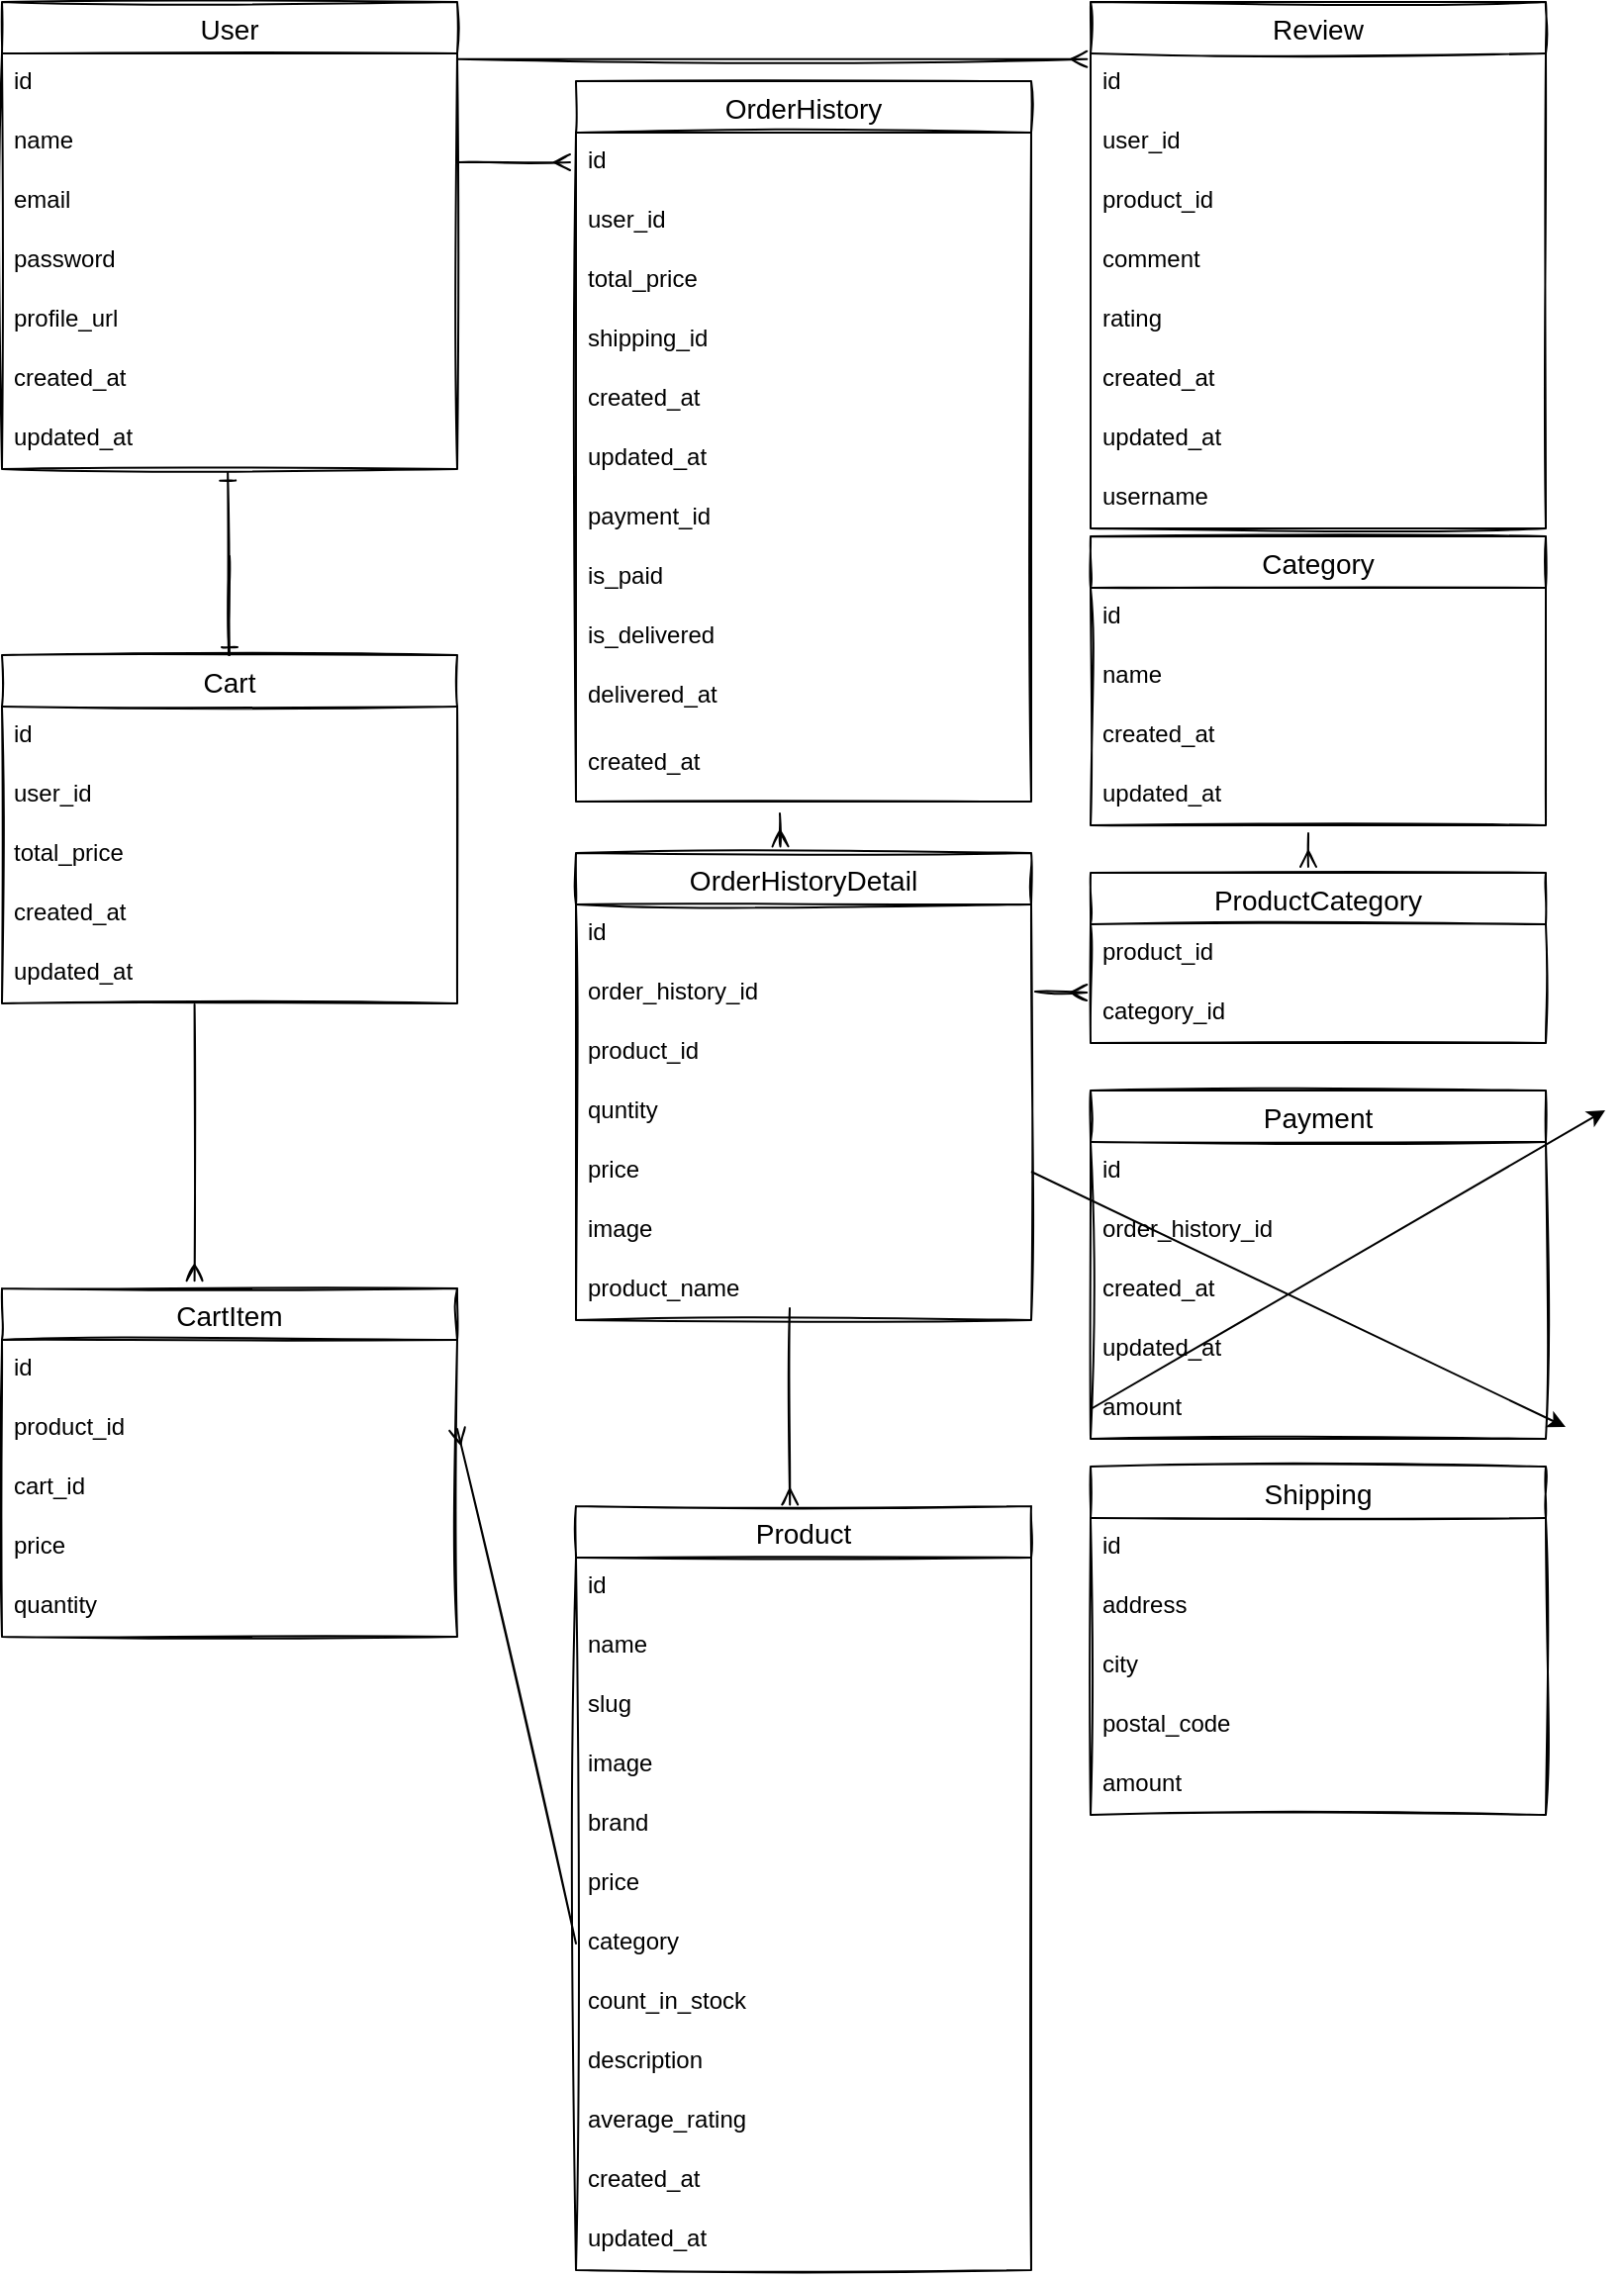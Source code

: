 <mxfile>
    <diagram id="NqZXANmBsHK1ID4ltCdU" name="ページ1">
        <mxGraphModel dx="860" dy="485" grid="1" gridSize="10" guides="1" tooltips="1" connect="1" arrows="1" fold="1" page="1" pageScale="1" pageWidth="827" pageHeight="1169" math="0" shadow="0">
            <root>
                <mxCell id="0"/>
                <mxCell id="1" parent="0"/>
                <mxCell id="11" value="User" style="swimlane;fontStyle=0;childLayout=stackLayout;horizontal=1;startSize=26;horizontalStack=0;resizeParent=1;resizeParentMax=0;resizeLast=0;collapsible=1;marginBottom=0;align=center;fontSize=14;sketch=1;" parent="1" vertex="1">
                    <mxGeometry width="230" height="236" as="geometry"/>
                </mxCell>
                <mxCell id="12" value="id" style="text;strokeColor=none;fillColor=none;spacingLeft=4;spacingRight=4;overflow=hidden;rotatable=0;points=[[0,0.5],[1,0.5]];portConstraint=eastwest;fontSize=12;sketch=1;" parent="11" vertex="1">
                    <mxGeometry y="26" width="230" height="30" as="geometry"/>
                </mxCell>
                <mxCell id="14" value="name" style="text;strokeColor=none;fillColor=none;spacingLeft=4;spacingRight=4;overflow=hidden;rotatable=0;points=[[0,0.5],[1,0.5]];portConstraint=eastwest;fontSize=12;sketch=1;" parent="11" vertex="1">
                    <mxGeometry y="56" width="230" height="30" as="geometry"/>
                </mxCell>
                <mxCell id="19" value="email" style="text;strokeColor=none;fillColor=none;spacingLeft=4;spacingRight=4;overflow=hidden;rotatable=0;points=[[0,0.5],[1,0.5]];portConstraint=eastwest;fontSize=12;sketch=1;" parent="11" vertex="1">
                    <mxGeometry y="86" width="230" height="30" as="geometry"/>
                </mxCell>
                <mxCell id="20" value="password" style="text;strokeColor=none;fillColor=none;spacingLeft=4;spacingRight=4;overflow=hidden;rotatable=0;points=[[0,0.5],[1,0.5]];portConstraint=eastwest;fontSize=12;sketch=1;" parent="11" vertex="1">
                    <mxGeometry y="116" width="230" height="30" as="geometry"/>
                </mxCell>
                <mxCell id="21" value="profile_url" style="text;strokeColor=none;fillColor=none;spacingLeft=4;spacingRight=4;overflow=hidden;rotatable=0;points=[[0,0.5],[1,0.5]];portConstraint=eastwest;fontSize=12;sketch=1;" parent="11" vertex="1">
                    <mxGeometry y="146" width="230" height="30" as="geometry"/>
                </mxCell>
                <mxCell id="22" value="created_at" style="text;strokeColor=none;fillColor=none;spacingLeft=4;spacingRight=4;overflow=hidden;rotatable=0;points=[[0,0.5],[1,0.5]];portConstraint=eastwest;fontSize=12;sketch=1;" parent="11" vertex="1">
                    <mxGeometry y="176" width="230" height="30" as="geometry"/>
                </mxCell>
                <mxCell id="23" value="updated_at" style="text;strokeColor=none;fillColor=none;spacingLeft=4;spacingRight=4;overflow=hidden;rotatable=0;points=[[0,0.5],[1,0.5]];portConstraint=eastwest;fontSize=12;sketch=1;" parent="11" vertex="1">
                    <mxGeometry y="206" width="230" height="30" as="geometry"/>
                </mxCell>
                <mxCell id="25" value="Product" style="swimlane;fontStyle=0;childLayout=stackLayout;horizontal=1;startSize=26;horizontalStack=0;resizeParent=1;resizeParentMax=0;resizeLast=0;collapsible=1;marginBottom=0;align=center;fontSize=14;sketch=1;" parent="1" vertex="1">
                    <mxGeometry x="290" y="760" width="230" height="386" as="geometry"/>
                </mxCell>
                <mxCell id="26" value="id" style="text;strokeColor=none;fillColor=none;spacingLeft=4;spacingRight=4;overflow=hidden;rotatable=0;points=[[0,0.5],[1,0.5]];portConstraint=eastwest;fontSize=12;sketch=1;" parent="25" vertex="1">
                    <mxGeometry y="26" width="230" height="30" as="geometry"/>
                </mxCell>
                <mxCell id="27" value="name" style="text;strokeColor=none;fillColor=none;spacingLeft=4;spacingRight=4;overflow=hidden;rotatable=0;points=[[0,0.5],[1,0.5]];portConstraint=eastwest;fontSize=12;sketch=1;" parent="25" vertex="1">
                    <mxGeometry y="56" width="230" height="30" as="geometry"/>
                </mxCell>
                <mxCell id="28" value="slug" style="text;strokeColor=none;fillColor=none;spacingLeft=4;spacingRight=4;overflow=hidden;rotatable=0;points=[[0,0.5],[1,0.5]];portConstraint=eastwest;fontSize=12;sketch=1;" parent="25" vertex="1">
                    <mxGeometry y="86" width="230" height="30" as="geometry"/>
                </mxCell>
                <mxCell id="29" value="image" style="text;strokeColor=none;fillColor=none;spacingLeft=4;spacingRight=4;overflow=hidden;rotatable=0;points=[[0,0.5],[1,0.5]];portConstraint=eastwest;fontSize=12;sketch=1;" parent="25" vertex="1">
                    <mxGeometry y="116" width="230" height="30" as="geometry"/>
                </mxCell>
                <mxCell id="30" value="brand" style="text;strokeColor=none;fillColor=none;spacingLeft=4;spacingRight=4;overflow=hidden;rotatable=0;points=[[0,0.5],[1,0.5]];portConstraint=eastwest;fontSize=12;sketch=1;" parent="25" vertex="1">
                    <mxGeometry y="146" width="230" height="30" as="geometry"/>
                </mxCell>
                <mxCell id="31" value="price" style="text;strokeColor=none;fillColor=none;spacingLeft=4;spacingRight=4;overflow=hidden;rotatable=0;points=[[0,0.5],[1,0.5]];portConstraint=eastwest;fontSize=12;sketch=1;" parent="25" vertex="1">
                    <mxGeometry y="176" width="230" height="30" as="geometry"/>
                </mxCell>
                <mxCell id="32" value="category" style="text;strokeColor=none;fillColor=none;spacingLeft=4;spacingRight=4;overflow=hidden;rotatable=0;points=[[0,0.5],[1,0.5]];portConstraint=eastwest;fontSize=12;sketch=1;" parent="25" vertex="1">
                    <mxGeometry y="206" width="230" height="30" as="geometry"/>
                </mxCell>
                <mxCell id="35" value="count_in_stock" style="text;strokeColor=none;fillColor=none;spacingLeft=4;spacingRight=4;overflow=hidden;rotatable=0;points=[[0,0.5],[1,0.5]];portConstraint=eastwest;fontSize=12;sketch=1;" parent="25" vertex="1">
                    <mxGeometry y="236" width="230" height="30" as="geometry"/>
                </mxCell>
                <mxCell id="36" value="description" style="text;strokeColor=none;fillColor=none;spacingLeft=4;spacingRight=4;overflow=hidden;rotatable=0;points=[[0,0.5],[1,0.5]];portConstraint=eastwest;fontSize=12;sketch=1;" parent="25" vertex="1">
                    <mxGeometry y="266" width="230" height="30" as="geometry"/>
                </mxCell>
                <mxCell id="37" value="average_rating" style="text;strokeColor=none;fillColor=none;spacingLeft=4;spacingRight=4;overflow=hidden;rotatable=0;points=[[0,0.5],[1,0.5]];portConstraint=eastwest;fontSize=12;sketch=1;" parent="25" vertex="1">
                    <mxGeometry y="296" width="230" height="30" as="geometry"/>
                </mxCell>
                <mxCell id="38" value="created_at" style="text;strokeColor=none;fillColor=none;spacingLeft=4;spacingRight=4;overflow=hidden;rotatable=0;points=[[0,0.5],[1,0.5]];portConstraint=eastwest;fontSize=12;sketch=1;" parent="25" vertex="1">
                    <mxGeometry y="326" width="230" height="30" as="geometry"/>
                </mxCell>
                <mxCell id="40" value="updated_at" style="text;strokeColor=none;fillColor=none;spacingLeft=4;spacingRight=4;overflow=hidden;rotatable=0;points=[[0,0.5],[1,0.5]];portConstraint=eastwest;fontSize=12;sketch=1;" parent="25" vertex="1">
                    <mxGeometry y="356" width="230" height="30" as="geometry"/>
                </mxCell>
                <mxCell id="61" style="edgeStyle=none;sketch=1;html=1;endArrow=ERone;endFill=0;entryX=0.496;entryY=1.061;entryDx=0;entryDy=0;entryPerimeter=0;" parent="1" source="49" target="23" edge="1">
                    <mxGeometry relative="1" as="geometry">
                        <mxPoint x="425" y="400" as="targetPoint"/>
                    </mxGeometry>
                </mxCell>
                <mxCell id="41" value="Category" style="swimlane;fontStyle=0;childLayout=stackLayout;horizontal=1;startSize=26;horizontalStack=0;resizeParent=1;resizeParentMax=0;resizeLast=0;collapsible=1;marginBottom=0;align=center;fontSize=14;sketch=1;" parent="1" vertex="1">
                    <mxGeometry x="550" y="270" width="230" height="146" as="geometry"/>
                </mxCell>
                <mxCell id="42" value="id" style="text;strokeColor=none;fillColor=none;spacingLeft=4;spacingRight=4;overflow=hidden;rotatable=0;points=[[0,0.5],[1,0.5]];portConstraint=eastwest;fontSize=12;sketch=1;" parent="41" vertex="1">
                    <mxGeometry y="26" width="230" height="30" as="geometry"/>
                </mxCell>
                <mxCell id="43" value="name" style="text;strokeColor=none;fillColor=none;spacingLeft=4;spacingRight=4;overflow=hidden;rotatable=0;points=[[0,0.5],[1,0.5]];portConstraint=eastwest;fontSize=12;sketch=1;" parent="41" vertex="1">
                    <mxGeometry y="56" width="230" height="30" as="geometry"/>
                </mxCell>
                <mxCell id="47" value="created_at" style="text;strokeColor=none;fillColor=none;spacingLeft=4;spacingRight=4;overflow=hidden;rotatable=0;points=[[0,0.5],[1,0.5]];portConstraint=eastwest;fontSize=12;sketch=1;" parent="41" vertex="1">
                    <mxGeometry y="86" width="230" height="30" as="geometry"/>
                </mxCell>
                <mxCell id="48" value="updated_at" style="text;strokeColor=none;fillColor=none;spacingLeft=4;spacingRight=4;overflow=hidden;rotatable=0;points=[[0,0.5],[1,0.5]];portConstraint=eastwest;fontSize=12;sketch=1;" parent="41" vertex="1">
                    <mxGeometry y="116" width="230" height="30" as="geometry"/>
                </mxCell>
                <mxCell id="49" value="Cart" style="swimlane;fontStyle=0;childLayout=stackLayout;horizontal=1;startSize=26;horizontalStack=0;resizeParent=1;resizeParentMax=0;resizeLast=0;collapsible=1;marginBottom=0;align=center;fontSize=14;sketch=1;" parent="1" vertex="1">
                    <mxGeometry y="330" width="230" height="176" as="geometry"/>
                </mxCell>
                <mxCell id="50" value="id" style="text;strokeColor=none;fillColor=none;spacingLeft=4;spacingRight=4;overflow=hidden;rotatable=0;points=[[0,0.5],[1,0.5]];portConstraint=eastwest;fontSize=12;sketch=1;" parent="49" vertex="1">
                    <mxGeometry y="26" width="230" height="30" as="geometry"/>
                </mxCell>
                <mxCell id="51" value="user_id" style="text;strokeColor=none;fillColor=none;spacingLeft=4;spacingRight=4;overflow=hidden;rotatable=0;points=[[0,0.5],[1,0.5]];portConstraint=eastwest;fontSize=12;sketch=1;" parent="49" vertex="1">
                    <mxGeometry y="56" width="230" height="30" as="geometry"/>
                </mxCell>
                <mxCell id="53" value="total_price" style="text;strokeColor=none;fillColor=none;spacingLeft=4;spacingRight=4;overflow=hidden;rotatable=0;points=[[0,0.5],[1,0.5]];portConstraint=eastwest;fontSize=12;sketch=1;" parent="49" vertex="1">
                    <mxGeometry y="86" width="230" height="30" as="geometry"/>
                </mxCell>
                <mxCell id="54" value="created_at" style="text;strokeColor=none;fillColor=none;spacingLeft=4;spacingRight=4;overflow=hidden;rotatable=0;points=[[0,0.5],[1,0.5]];portConstraint=eastwest;fontSize=12;sketch=1;" parent="49" vertex="1">
                    <mxGeometry y="116" width="230" height="30" as="geometry"/>
                </mxCell>
                <mxCell id="55" value="updated_at" style="text;strokeColor=none;fillColor=none;spacingLeft=4;spacingRight=4;overflow=hidden;rotatable=0;points=[[0,0.5],[1,0.5]];portConstraint=eastwest;fontSize=12;sketch=1;" parent="49" vertex="1">
                    <mxGeometry y="146" width="230" height="30" as="geometry"/>
                </mxCell>
                <mxCell id="70" style="edgeStyle=none;sketch=1;html=1;endArrow=ERone;endFill=0;" parent="1" target="49" edge="1">
                    <mxGeometry relative="1" as="geometry">
                        <mxPoint x="115" y="280" as="sourcePoint"/>
                        <mxPoint x="395" y="471" as="targetPoint"/>
                    </mxGeometry>
                </mxCell>
                <mxCell id="73" value="CartItem" style="swimlane;fontStyle=0;childLayout=stackLayout;horizontal=1;startSize=26;horizontalStack=0;resizeParent=1;resizeParentMax=0;resizeLast=0;collapsible=1;marginBottom=0;align=center;fontSize=14;sketch=1;" parent="1" vertex="1">
                    <mxGeometry y="650" width="230" height="176" as="geometry"/>
                </mxCell>
                <mxCell id="74" value="id" style="text;strokeColor=none;fillColor=none;spacingLeft=4;spacingRight=4;overflow=hidden;rotatable=0;points=[[0,0.5],[1,0.5]];portConstraint=eastwest;fontSize=12;sketch=1;" parent="73" vertex="1">
                    <mxGeometry y="26" width="230" height="30" as="geometry"/>
                </mxCell>
                <mxCell id="75" value="product_id" style="text;strokeColor=none;fillColor=none;spacingLeft=4;spacingRight=4;overflow=hidden;rotatable=0;points=[[0,0.5],[1,0.5]];portConstraint=eastwest;fontSize=12;sketch=1;" parent="73" vertex="1">
                    <mxGeometry y="56" width="230" height="30" as="geometry"/>
                </mxCell>
                <mxCell id="76" value="cart_id" style="text;strokeColor=none;fillColor=none;spacingLeft=4;spacingRight=4;overflow=hidden;rotatable=0;points=[[0,0.5],[1,0.5]];portConstraint=eastwest;fontSize=12;sketch=1;" parent="73" vertex="1">
                    <mxGeometry y="86" width="230" height="30" as="geometry"/>
                </mxCell>
                <mxCell id="114" value="price" style="text;strokeColor=none;fillColor=none;spacingLeft=4;spacingRight=4;overflow=hidden;rotatable=0;points=[[0,0.5],[1,0.5]];portConstraint=eastwest;fontSize=12;sketch=1;" vertex="1" parent="73">
                    <mxGeometry y="116" width="230" height="30" as="geometry"/>
                </mxCell>
                <mxCell id="117" value="quantity" style="text;strokeColor=none;fillColor=none;spacingLeft=4;spacingRight=4;overflow=hidden;rotatable=0;points=[[0,0.5],[1,0.5]];portConstraint=eastwest;fontSize=12;sketch=1;" vertex="1" parent="73">
                    <mxGeometry y="146" width="230" height="30" as="geometry"/>
                </mxCell>
                <mxCell id="59" style="edgeStyle=none;sketch=1;html=1;endArrow=ERmany;endFill=0;entryX=0.423;entryY=-0.022;entryDx=0;entryDy=0;entryPerimeter=0;exitX=0.423;exitY=1.017;exitDx=0;exitDy=0;exitPerimeter=0;" parent="1" source="55" target="73" edge="1">
                    <mxGeometry relative="1" as="geometry">
                        <mxPoint x="160" y="300" as="sourcePoint"/>
                        <mxPoint x="270" y="300" as="targetPoint"/>
                    </mxGeometry>
                </mxCell>
                <mxCell id="83" value="ProductCategory" style="swimlane;fontStyle=0;childLayout=stackLayout;horizontal=1;startSize=26;horizontalStack=0;resizeParent=1;resizeParentMax=0;resizeLast=0;collapsible=1;marginBottom=0;align=center;fontSize=14;sketch=1;" parent="1" vertex="1">
                    <mxGeometry x="550" y="440" width="230" height="86" as="geometry"/>
                </mxCell>
                <mxCell id="85" value="product_id" style="text;strokeColor=none;fillColor=none;spacingLeft=4;spacingRight=4;overflow=hidden;rotatable=0;points=[[0,0.5],[1,0.5]];portConstraint=eastwest;fontSize=12;sketch=1;" parent="83" vertex="1">
                    <mxGeometry y="26" width="230" height="30" as="geometry"/>
                </mxCell>
                <mxCell id="107" value="category_id" style="text;strokeColor=none;fillColor=none;spacingLeft=4;spacingRight=4;overflow=hidden;rotatable=0;points=[[0,0.5],[1,0.5]];portConstraint=eastwest;fontSize=12;sketch=1;" vertex="1" parent="83">
                    <mxGeometry y="56" width="230" height="30" as="geometry"/>
                </mxCell>
                <mxCell id="88" style="edgeStyle=none;sketch=1;html=1;endArrow=ERmany;endFill=0;entryX=0.423;entryY=-0.022;entryDx=0;entryDy=0;entryPerimeter=0;" parent="1" edge="1">
                    <mxGeometry relative="1" as="geometry">
                        <mxPoint x="660" y="420" as="sourcePoint"/>
                        <mxPoint x="660" y="436.938" as="targetPoint"/>
                    </mxGeometry>
                </mxCell>
                <mxCell id="89" style="edgeStyle=none;sketch=1;html=1;endArrow=ERmany;endFill=0;entryX=-0.017;entryY=1.15;entryDx=0;entryDy=0;exitX=1;exitY=0;exitDx=0;exitDy=0;entryPerimeter=0;" parent="1" edge="1">
                    <mxGeometry relative="1" as="geometry">
                        <mxPoint x="522" y="500" as="sourcePoint"/>
                        <mxPoint x="548.09" y="500.5" as="targetPoint"/>
                    </mxGeometry>
                </mxCell>
                <mxCell id="91" value="OrderHistory" style="swimlane;fontStyle=0;childLayout=stackLayout;horizontal=1;startSize=26;horizontalStack=0;resizeParent=1;resizeParentMax=0;resizeLast=0;collapsible=1;marginBottom=0;align=center;fontSize=14;sketch=1;" vertex="1" parent="1">
                    <mxGeometry x="290" y="40" width="230" height="364" as="geometry"/>
                </mxCell>
                <mxCell id="92" value="id" style="text;strokeColor=none;fillColor=none;spacingLeft=4;spacingRight=4;overflow=hidden;rotatable=0;points=[[0,0.5],[1,0.5]];portConstraint=eastwest;fontSize=12;sketch=1;" vertex="1" parent="91">
                    <mxGeometry y="26" width="230" height="30" as="geometry"/>
                </mxCell>
                <mxCell id="93" value="user_id" style="text;strokeColor=none;fillColor=none;spacingLeft=4;spacingRight=4;overflow=hidden;rotatable=0;points=[[0,0.5],[1,0.5]];portConstraint=eastwest;fontSize=12;sketch=1;" vertex="1" parent="91">
                    <mxGeometry y="56" width="230" height="30" as="geometry"/>
                </mxCell>
                <mxCell id="94" value="total_price" style="text;strokeColor=none;fillColor=none;spacingLeft=4;spacingRight=4;overflow=hidden;rotatable=0;points=[[0,0.5],[1,0.5]];portConstraint=eastwest;fontSize=12;sketch=1;" vertex="1" parent="91">
                    <mxGeometry y="86" width="230" height="30" as="geometry"/>
                </mxCell>
                <mxCell id="95" value="shipping_id" style="text;strokeColor=none;fillColor=none;spacingLeft=4;spacingRight=4;overflow=hidden;rotatable=0;points=[[0,0.5],[1,0.5]];portConstraint=eastwest;fontSize=12;sketch=1;" vertex="1" parent="91">
                    <mxGeometry y="116" width="230" height="30" as="geometry"/>
                </mxCell>
                <mxCell id="106" value="created_at" style="text;strokeColor=none;fillColor=none;spacingLeft=4;spacingRight=4;overflow=hidden;rotatable=0;points=[[0,0.5],[1,0.5]];portConstraint=eastwest;fontSize=12;sketch=1;" vertex="1" parent="91">
                    <mxGeometry y="146" width="230" height="30" as="geometry"/>
                </mxCell>
                <mxCell id="109" value="updated_at" style="text;strokeColor=none;fillColor=none;spacingLeft=4;spacingRight=4;overflow=hidden;rotatable=0;points=[[0,0.5],[1,0.5]];portConstraint=eastwest;fontSize=12;sketch=1;" vertex="1" parent="91">
                    <mxGeometry y="176" width="230" height="30" as="geometry"/>
                </mxCell>
                <mxCell id="166" value="payment_id" style="text;strokeColor=none;fillColor=none;spacingLeft=4;spacingRight=4;overflow=hidden;rotatable=0;points=[[0,0.5],[1,0.5]];portConstraint=eastwest;fontSize=12;sketch=1;" vertex="1" parent="91">
                    <mxGeometry y="206" width="230" height="30" as="geometry"/>
                </mxCell>
                <mxCell id="167" value="is_paid" style="text;strokeColor=none;fillColor=none;spacingLeft=4;spacingRight=4;overflow=hidden;rotatable=0;points=[[0,0.5],[1,0.5]];portConstraint=eastwest;fontSize=12;sketch=1;" vertex="1" parent="91">
                    <mxGeometry y="236" width="230" height="30" as="geometry"/>
                </mxCell>
                <mxCell id="168" value="is_delivered" style="text;strokeColor=none;fillColor=none;spacingLeft=4;spacingRight=4;overflow=hidden;rotatable=0;points=[[0,0.5],[1,0.5]];portConstraint=eastwest;fontSize=12;sketch=1;" vertex="1" parent="91">
                    <mxGeometry y="266" width="230" height="30" as="geometry"/>
                </mxCell>
                <mxCell id="171" value="delivered_at" style="text;strokeColor=none;fillColor=none;spacingLeft=4;spacingRight=4;overflow=hidden;rotatable=0;points=[[0,0.5],[1,0.5]];portConstraint=eastwest;fontSize=12;sketch=1;" vertex="1" parent="91">
                    <mxGeometry y="296" width="230" height="34" as="geometry"/>
                </mxCell>
                <mxCell id="172" value="created_at" style="text;strokeColor=none;fillColor=none;spacingLeft=4;spacingRight=4;overflow=hidden;rotatable=0;points=[[0,0.5],[1,0.5]];portConstraint=eastwest;fontSize=12;sketch=1;" vertex="1" parent="91">
                    <mxGeometry y="330" width="230" height="34" as="geometry"/>
                </mxCell>
                <mxCell id="96" style="edgeStyle=none;sketch=1;html=1;endArrow=ERmany;endFill=0;entryX=0;entryY=0.5;entryDx=0;entryDy=0;" edge="1" parent="1">
                    <mxGeometry relative="1" as="geometry">
                        <mxPoint x="230" y="81" as="sourcePoint"/>
                        <mxPoint x="287" y="81" as="targetPoint"/>
                    </mxGeometry>
                </mxCell>
                <mxCell id="98" value="OrderHistoryDetail" style="swimlane;fontStyle=0;childLayout=stackLayout;horizontal=1;startSize=26;horizontalStack=0;resizeParent=1;resizeParentMax=0;resizeLast=0;collapsible=1;marginBottom=0;align=center;fontSize=14;sketch=1;" vertex="1" parent="1">
                    <mxGeometry x="290" y="430" width="230" height="236" as="geometry"/>
                </mxCell>
                <mxCell id="99" value="id" style="text;strokeColor=none;fillColor=none;spacingLeft=4;spacingRight=4;overflow=hidden;rotatable=0;points=[[0,0.5],[1,0.5]];portConstraint=eastwest;fontSize=12;sketch=1;" vertex="1" parent="98">
                    <mxGeometry y="26" width="230" height="30" as="geometry"/>
                </mxCell>
                <mxCell id="100" value="order_history_id" style="text;strokeColor=none;fillColor=none;spacingLeft=4;spacingRight=4;overflow=hidden;rotatable=0;points=[[0,0.5],[1,0.5]];portConstraint=eastwest;fontSize=12;sketch=1;" vertex="1" parent="98">
                    <mxGeometry y="56" width="230" height="30" as="geometry"/>
                </mxCell>
                <mxCell id="101" value="product_id" style="text;strokeColor=none;fillColor=none;spacingLeft=4;spacingRight=4;overflow=hidden;rotatable=0;points=[[0,0.5],[1,0.5]];portConstraint=eastwest;fontSize=12;sketch=1;" vertex="1" parent="98">
                    <mxGeometry y="86" width="230" height="30" as="geometry"/>
                </mxCell>
                <mxCell id="110" value="quntity" style="text;strokeColor=none;fillColor=none;spacingLeft=4;spacingRight=4;overflow=hidden;rotatable=0;points=[[0,0.5],[1,0.5]];portConstraint=eastwest;fontSize=12;sketch=1;" vertex="1" parent="98">
                    <mxGeometry y="116" width="230" height="30" as="geometry"/>
                </mxCell>
                <mxCell id="111" value="price" style="text;strokeColor=none;fillColor=none;spacingLeft=4;spacingRight=4;overflow=hidden;rotatable=0;points=[[0,0.5],[1,0.5]];portConstraint=eastwest;fontSize=12;sketch=1;" vertex="1" parent="98">
                    <mxGeometry y="146" width="230" height="30" as="geometry"/>
                </mxCell>
                <mxCell id="157" value="image" style="text;strokeColor=none;fillColor=none;spacingLeft=4;spacingRight=4;overflow=hidden;rotatable=0;points=[[0,0.5],[1,0.5]];portConstraint=eastwest;fontSize=12;sketch=1;" vertex="1" parent="98">
                    <mxGeometry y="176" width="230" height="30" as="geometry"/>
                </mxCell>
                <mxCell id="159" value="product_name" style="text;strokeColor=none;fillColor=none;spacingLeft=4;spacingRight=4;overflow=hidden;rotatable=0;points=[[0,0.5],[1,0.5]];portConstraint=eastwest;fontSize=12;sketch=1;" vertex="1" parent="98">
                    <mxGeometry y="206" width="230" height="30" as="geometry"/>
                </mxCell>
                <mxCell id="104" style="edgeStyle=none;sketch=1;html=1;endArrow=ERmany;endFill=0;entryX=0.449;entryY=-0.014;entryDx=0;entryDy=0;entryPerimeter=0;" edge="1" parent="1" target="98">
                    <mxGeometry relative="1" as="geometry">
                        <mxPoint x="393" y="410" as="sourcePoint"/>
                        <mxPoint x="395" y="380" as="targetPoint"/>
                    </mxGeometry>
                </mxCell>
                <mxCell id="105" style="edgeStyle=none;sketch=1;html=1;endArrow=ERmany;endFill=0;entryX=0.47;entryY=-0.002;entryDx=0;entryDy=0;entryPerimeter=0;" edge="1" parent="1" target="25">
                    <mxGeometry relative="1" as="geometry">
                        <mxPoint x="398" y="660" as="sourcePoint"/>
                        <mxPoint x="400" y="540" as="targetPoint"/>
                    </mxGeometry>
                </mxCell>
                <mxCell id="116" style="edgeStyle=none;sketch=1;html=1;endArrow=ERmany;endFill=0;entryX=1;entryY=0.5;entryDx=0;entryDy=0;exitX=0;exitY=0.5;exitDx=0;exitDy=0;" edge="1" parent="1" source="32" target="75">
                    <mxGeometry relative="1" as="geometry">
                        <mxPoint x="107.29" y="546.51" as="sourcePoint"/>
                        <mxPoint x="107.29" y="696.788" as="targetPoint"/>
                    </mxGeometry>
                </mxCell>
                <mxCell id="118" value="Review" style="swimlane;fontStyle=0;childLayout=stackLayout;horizontal=1;startSize=26;horizontalStack=0;resizeParent=1;resizeParentMax=0;resizeLast=0;collapsible=1;marginBottom=0;align=center;fontSize=14;sketch=1;" vertex="1" parent="1">
                    <mxGeometry x="550" width="230" height="266" as="geometry"/>
                </mxCell>
                <mxCell id="119" value="id" style="text;strokeColor=none;fillColor=none;spacingLeft=4;spacingRight=4;overflow=hidden;rotatable=0;points=[[0,0.5],[1,0.5]];portConstraint=eastwest;fontSize=12;sketch=1;" vertex="1" parent="118">
                    <mxGeometry y="26" width="230" height="30" as="geometry"/>
                </mxCell>
                <mxCell id="120" value="user_id" style="text;strokeColor=none;fillColor=none;spacingLeft=4;spacingRight=4;overflow=hidden;rotatable=0;points=[[0,0.5],[1,0.5]];portConstraint=eastwest;fontSize=12;sketch=1;" vertex="1" parent="118">
                    <mxGeometry y="56" width="230" height="30" as="geometry"/>
                </mxCell>
                <mxCell id="121" value="product_id" style="text;strokeColor=none;fillColor=none;spacingLeft=4;spacingRight=4;overflow=hidden;rotatable=0;points=[[0,0.5],[1,0.5]];portConstraint=eastwest;fontSize=12;sketch=1;" vertex="1" parent="118">
                    <mxGeometry y="86" width="230" height="30" as="geometry"/>
                </mxCell>
                <mxCell id="122" value="comment" style="text;strokeColor=none;fillColor=none;spacingLeft=4;spacingRight=4;overflow=hidden;rotatable=0;points=[[0,0.5],[1,0.5]];portConstraint=eastwest;fontSize=12;sketch=1;" vertex="1" parent="118">
                    <mxGeometry y="116" width="230" height="30" as="geometry"/>
                </mxCell>
                <mxCell id="123" value="rating" style="text;strokeColor=none;fillColor=none;spacingLeft=4;spacingRight=4;overflow=hidden;rotatable=0;points=[[0,0.5],[1,0.5]];portConstraint=eastwest;fontSize=12;sketch=1;" vertex="1" parent="118">
                    <mxGeometry y="146" width="230" height="30" as="geometry"/>
                </mxCell>
                <mxCell id="124" value="created_at" style="text;strokeColor=none;fillColor=none;spacingLeft=4;spacingRight=4;overflow=hidden;rotatable=0;points=[[0,0.5],[1,0.5]];portConstraint=eastwest;fontSize=12;sketch=1;" vertex="1" parent="118">
                    <mxGeometry y="176" width="230" height="30" as="geometry"/>
                </mxCell>
                <mxCell id="127" value="updated_at" style="text;strokeColor=none;fillColor=none;spacingLeft=4;spacingRight=4;overflow=hidden;rotatable=0;points=[[0,0.5],[1,0.5]];portConstraint=eastwest;fontSize=12;sketch=1;" vertex="1" parent="118">
                    <mxGeometry y="206" width="230" height="30" as="geometry"/>
                </mxCell>
                <mxCell id="144" value="username" style="text;strokeColor=none;fillColor=none;spacingLeft=4;spacingRight=4;overflow=hidden;rotatable=0;points=[[0,0.5],[1,0.5]];portConstraint=eastwest;fontSize=12;sketch=1;" vertex="1" parent="118">
                    <mxGeometry y="236" width="230" height="30" as="geometry"/>
                </mxCell>
                <mxCell id="125" style="edgeStyle=none;sketch=1;html=1;endArrow=ERmany;endFill=0;entryX=-0.008;entryY=0.095;entryDx=0;entryDy=0;exitX=1.001;exitY=0.095;exitDx=0;exitDy=0;exitPerimeter=0;entryPerimeter=0;" edge="1" parent="1" source="12" target="119">
                    <mxGeometry relative="1" as="geometry">
                        <mxPoint x="240" y="91" as="sourcePoint"/>
                        <mxPoint x="297" y="91" as="targetPoint"/>
                    </mxGeometry>
                </mxCell>
                <mxCell id="145" value="Payment" style="swimlane;fontStyle=0;childLayout=stackLayout;horizontal=1;startSize=26;horizontalStack=0;resizeParent=1;resizeParentMax=0;resizeLast=0;collapsible=1;marginBottom=0;align=center;fontSize=14;sketch=1;" vertex="1" parent="1">
                    <mxGeometry x="550" y="550" width="230" height="176" as="geometry"/>
                </mxCell>
                <mxCell id="146" value="id" style="text;strokeColor=none;fillColor=none;spacingLeft=4;spacingRight=4;overflow=hidden;rotatable=0;points=[[0,0.5],[1,0.5]];portConstraint=eastwest;fontSize=12;sketch=1;" vertex="1" parent="145">
                    <mxGeometry y="26" width="230" height="30" as="geometry"/>
                </mxCell>
                <mxCell id="147" value="order_history_id" style="text;strokeColor=none;fillColor=none;spacingLeft=4;spacingRight=4;overflow=hidden;rotatable=0;points=[[0,0.5],[1,0.5]];portConstraint=eastwest;fontSize=12;sketch=1;" vertex="1" parent="145">
                    <mxGeometry y="56" width="230" height="30" as="geometry"/>
                </mxCell>
                <mxCell id="148" value="created_at" style="text;strokeColor=none;fillColor=none;spacingLeft=4;spacingRight=4;overflow=hidden;rotatable=0;points=[[0,0.5],[1,0.5]];portConstraint=eastwest;fontSize=12;sketch=1;" vertex="1" parent="145">
                    <mxGeometry y="86" width="230" height="30" as="geometry"/>
                </mxCell>
                <mxCell id="149" value="updated_at" style="text;strokeColor=none;fillColor=none;spacingLeft=4;spacingRight=4;overflow=hidden;rotatable=0;points=[[0,0.5],[1,0.5]];portConstraint=eastwest;fontSize=12;sketch=1;" vertex="1" parent="145">
                    <mxGeometry y="116" width="230" height="30" as="geometry"/>
                </mxCell>
                <mxCell id="150" value="amount" style="text;strokeColor=none;fillColor=none;spacingLeft=4;spacingRight=4;overflow=hidden;rotatable=0;points=[[0,0.5],[1,0.5]];portConstraint=eastwest;fontSize=12;sketch=1;" vertex="1" parent="145">
                    <mxGeometry y="146" width="230" height="30" as="geometry"/>
                </mxCell>
                <mxCell id="160" value="Shipping" style="swimlane;fontStyle=0;childLayout=stackLayout;horizontal=1;startSize=26;horizontalStack=0;resizeParent=1;resizeParentMax=0;resizeLast=0;collapsible=1;marginBottom=0;align=center;fontSize=14;sketch=1;" vertex="1" parent="1">
                    <mxGeometry x="550" y="740" width="230" height="176" as="geometry"/>
                </mxCell>
                <mxCell id="161" value="id" style="text;strokeColor=none;fillColor=none;spacingLeft=4;spacingRight=4;overflow=hidden;rotatable=0;points=[[0,0.5],[1,0.5]];portConstraint=eastwest;fontSize=12;sketch=1;" vertex="1" parent="160">
                    <mxGeometry y="26" width="230" height="30" as="geometry"/>
                </mxCell>
                <mxCell id="162" value="address" style="text;strokeColor=none;fillColor=none;spacingLeft=4;spacingRight=4;overflow=hidden;rotatable=0;points=[[0,0.5],[1,0.5]];portConstraint=eastwest;fontSize=12;sketch=1;" vertex="1" parent="160">
                    <mxGeometry y="56" width="230" height="30" as="geometry"/>
                </mxCell>
                <mxCell id="163" value="city" style="text;strokeColor=none;fillColor=none;spacingLeft=4;spacingRight=4;overflow=hidden;rotatable=0;points=[[0,0.5],[1,0.5]];portConstraint=eastwest;fontSize=12;sketch=1;" vertex="1" parent="160">
                    <mxGeometry y="86" width="230" height="30" as="geometry"/>
                </mxCell>
                <mxCell id="164" value="postal_code" style="text;strokeColor=none;fillColor=none;spacingLeft=4;spacingRight=4;overflow=hidden;rotatable=0;points=[[0,0.5],[1,0.5]];portConstraint=eastwest;fontSize=12;sketch=1;" vertex="1" parent="160">
                    <mxGeometry y="116" width="230" height="30" as="geometry"/>
                </mxCell>
                <mxCell id="165" value="amount" style="text;strokeColor=none;fillColor=none;spacingLeft=4;spacingRight=4;overflow=hidden;rotatable=0;points=[[0,0.5],[1,0.5]];portConstraint=eastwest;fontSize=12;sketch=1;" vertex="1" parent="160">
                    <mxGeometry y="146" width="230" height="30" as="geometry"/>
                </mxCell>
                <mxCell id="174" style="edgeStyle=none;html=1;exitX=1;exitY=0.5;exitDx=0;exitDy=0;" edge="1" parent="1" source="111">
                    <mxGeometry relative="1" as="geometry">
                        <mxPoint x="790" y="720" as="targetPoint"/>
                    </mxGeometry>
                </mxCell>
                <mxCell id="175" style="edgeStyle=none;html=1;exitX=0;exitY=0.5;exitDx=0;exitDy=0;" edge="1" parent="1" source="150">
                    <mxGeometry relative="1" as="geometry">
                        <mxPoint x="810" y="560" as="targetPoint"/>
                    </mxGeometry>
                </mxCell>
            </root>
        </mxGraphModel>
    </diagram>
</mxfile>
